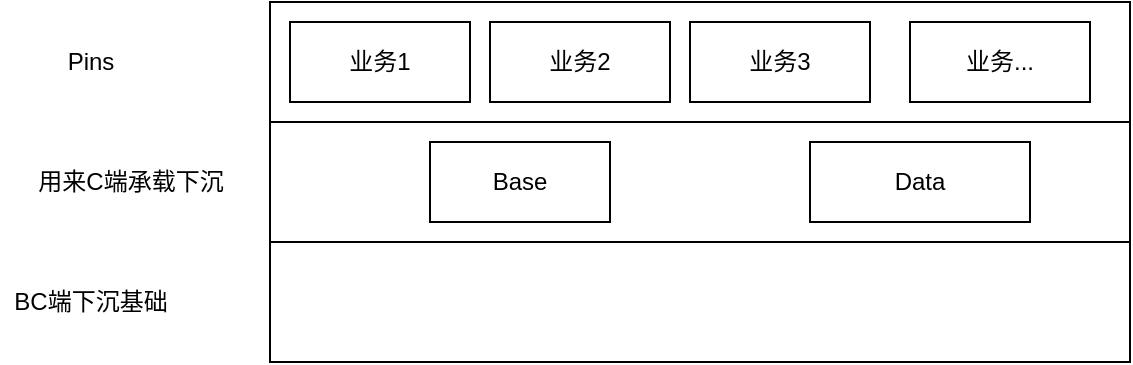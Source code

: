<mxfile version="14.1.9" type="github">
  <diagram id="C5RBs43oDa-KdzZeNtuy" name="Page-1">
    <mxGraphModel dx="1426" dy="650" grid="1" gridSize="10" guides="1" tooltips="1" connect="1" arrows="1" fold="1" page="1" pageScale="1" pageWidth="827" pageHeight="1169" math="0" shadow="0">
      <root>
        <mxCell id="WIyWlLk6GJQsqaUBKTNV-0" />
        <mxCell id="WIyWlLk6GJQsqaUBKTNV-1" parent="WIyWlLk6GJQsqaUBKTNV-0" />
        <mxCell id="5IzvyPoYenIN4oYvT-L3-0" value="" style="whiteSpace=wrap;html=1;" vertex="1" parent="WIyWlLk6GJQsqaUBKTNV-1">
          <mxGeometry x="180" y="320" width="430" height="60" as="geometry" />
        </mxCell>
        <mxCell id="5IzvyPoYenIN4oYvT-L3-1" value="" style="whiteSpace=wrap;html=1;" vertex="1" parent="WIyWlLk6GJQsqaUBKTNV-1">
          <mxGeometry x="180" y="260" width="430" height="60" as="geometry" />
        </mxCell>
        <mxCell id="5IzvyPoYenIN4oYvT-L3-2" value="" style="whiteSpace=wrap;html=1;" vertex="1" parent="WIyWlLk6GJQsqaUBKTNV-1">
          <mxGeometry x="180" y="200" width="430" height="60" as="geometry" />
        </mxCell>
        <mxCell id="5IzvyPoYenIN4oYvT-L3-3" value="业务1" style="whiteSpace=wrap;html=1;" vertex="1" parent="WIyWlLk6GJQsqaUBKTNV-1">
          <mxGeometry x="190" y="210" width="90" height="40" as="geometry" />
        </mxCell>
        <mxCell id="5IzvyPoYenIN4oYvT-L3-4" value="&lt;span&gt;业务2&lt;/span&gt;" style="whiteSpace=wrap;html=1;" vertex="1" parent="WIyWlLk6GJQsqaUBKTNV-1">
          <mxGeometry x="290" y="210" width="90" height="40" as="geometry" />
        </mxCell>
        <mxCell id="5IzvyPoYenIN4oYvT-L3-5" value="&lt;span&gt;业务3&lt;/span&gt;" style="whiteSpace=wrap;html=1;" vertex="1" parent="WIyWlLk6GJQsqaUBKTNV-1">
          <mxGeometry x="390" y="210" width="90" height="40" as="geometry" />
        </mxCell>
        <mxCell id="5IzvyPoYenIN4oYvT-L3-6" value="&lt;span&gt;业务...&lt;/span&gt;" style="whiteSpace=wrap;html=1;" vertex="1" parent="WIyWlLk6GJQsqaUBKTNV-1">
          <mxGeometry x="500" y="210" width="90" height="40" as="geometry" />
        </mxCell>
        <mxCell id="5IzvyPoYenIN4oYvT-L3-7" value="用来C端承载下沉" style="text;html=1;align=center;verticalAlign=middle;resizable=0;points=[];autosize=1;" vertex="1" parent="WIyWlLk6GJQsqaUBKTNV-1">
          <mxGeometry x="55" y="280" width="110" height="20" as="geometry" />
        </mxCell>
        <mxCell id="5IzvyPoYenIN4oYvT-L3-8" value="BC端下沉基础" style="text;html=1;align=center;verticalAlign=middle;resizable=0;points=[];autosize=1;" vertex="1" parent="WIyWlLk6GJQsqaUBKTNV-1">
          <mxGeometry x="45" y="340" width="90" height="20" as="geometry" />
        </mxCell>
        <mxCell id="5IzvyPoYenIN4oYvT-L3-9" value="Pins" style="text;html=1;align=center;verticalAlign=middle;resizable=0;points=[];autosize=1;" vertex="1" parent="WIyWlLk6GJQsqaUBKTNV-1">
          <mxGeometry x="70" y="220" width="40" height="20" as="geometry" />
        </mxCell>
        <mxCell id="5IzvyPoYenIN4oYvT-L3-10" value="Data" style="rounded=0;whiteSpace=wrap;html=1;" vertex="1" parent="WIyWlLk6GJQsqaUBKTNV-1">
          <mxGeometry x="450" y="270" width="110" height="40" as="geometry" />
        </mxCell>
        <mxCell id="5IzvyPoYenIN4oYvT-L3-11" value="Base" style="whiteSpace=wrap;html=1;" vertex="1" parent="WIyWlLk6GJQsqaUBKTNV-1">
          <mxGeometry x="260" y="270" width="90" height="40" as="geometry" />
        </mxCell>
      </root>
    </mxGraphModel>
  </diagram>
</mxfile>
